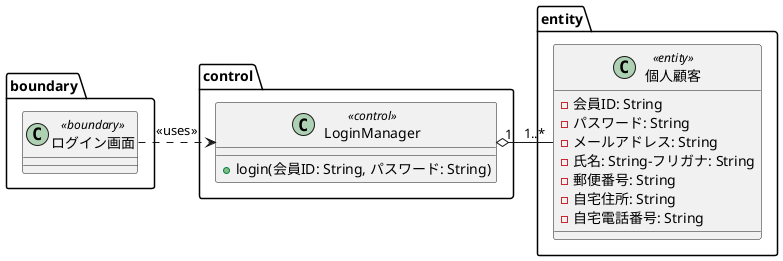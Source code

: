 @startuml05_Login.png 
package boundary {
  class "ログイン画面" as LoginUI<<boundary>>  {
  } 
}
package control { 
  class LoginManager<<control>> {
    +login(会員ID: String, パスワード: String) 
  } 
}


package "entity" {
  class "個人顧客" as PersonalCustomer<<entity>> {
    -会員ID: String
    -パスワード: String
    -メールアドレス: String
    -氏名: String-フリガナ: String
    -郵便番号: String
    -自宅住所: String
    -自宅電話番号: String 
  }
} 
  
LoginUI .right.> LoginManager: <<uses>> 
LoginManager"1" o-right-"1..*" PersonalCustomer
@enduml